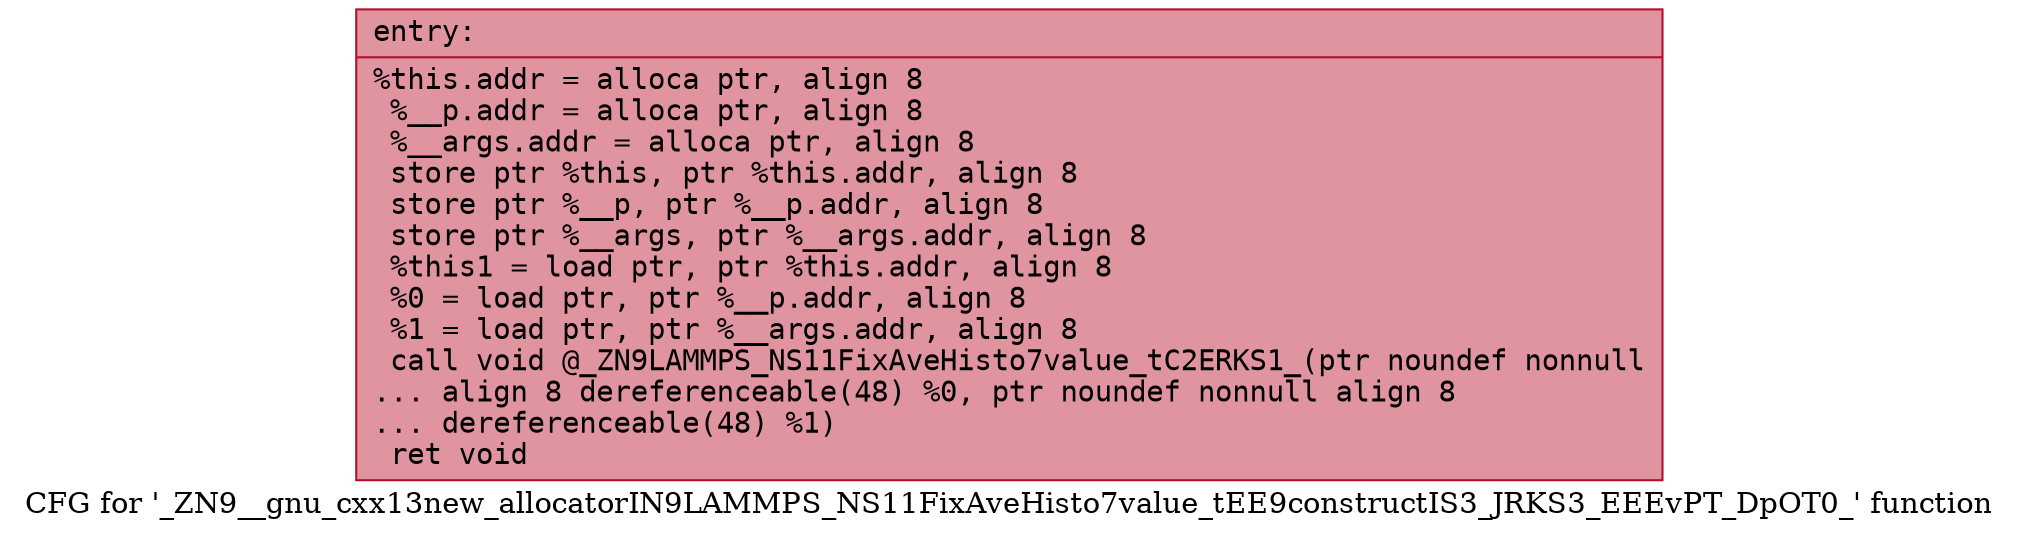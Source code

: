 digraph "CFG for '_ZN9__gnu_cxx13new_allocatorIN9LAMMPS_NS11FixAveHisto7value_tEE9constructIS3_JRKS3_EEEvPT_DpOT0_' function" {
	label="CFG for '_ZN9__gnu_cxx13new_allocatorIN9LAMMPS_NS11FixAveHisto7value_tEE9constructIS3_JRKS3_EEEvPT_DpOT0_' function";

	Node0x55c2f2e42e70 [shape=record,color="#b70d28ff", style=filled, fillcolor="#b70d2870" fontname="Courier",label="{entry:\l|  %this.addr = alloca ptr, align 8\l  %__p.addr = alloca ptr, align 8\l  %__args.addr = alloca ptr, align 8\l  store ptr %this, ptr %this.addr, align 8\l  store ptr %__p, ptr %__p.addr, align 8\l  store ptr %__args, ptr %__args.addr, align 8\l  %this1 = load ptr, ptr %this.addr, align 8\l  %0 = load ptr, ptr %__p.addr, align 8\l  %1 = load ptr, ptr %__args.addr, align 8\l  call void @_ZN9LAMMPS_NS11FixAveHisto7value_tC2ERKS1_(ptr noundef nonnull\l... align 8 dereferenceable(48) %0, ptr noundef nonnull align 8\l... dereferenceable(48) %1)\l  ret void\l}"];
}
